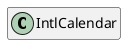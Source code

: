 @startuml
set namespaceSeparator \\
hide members
hide << alias >> circle

class IntlCalendar
@enduml
